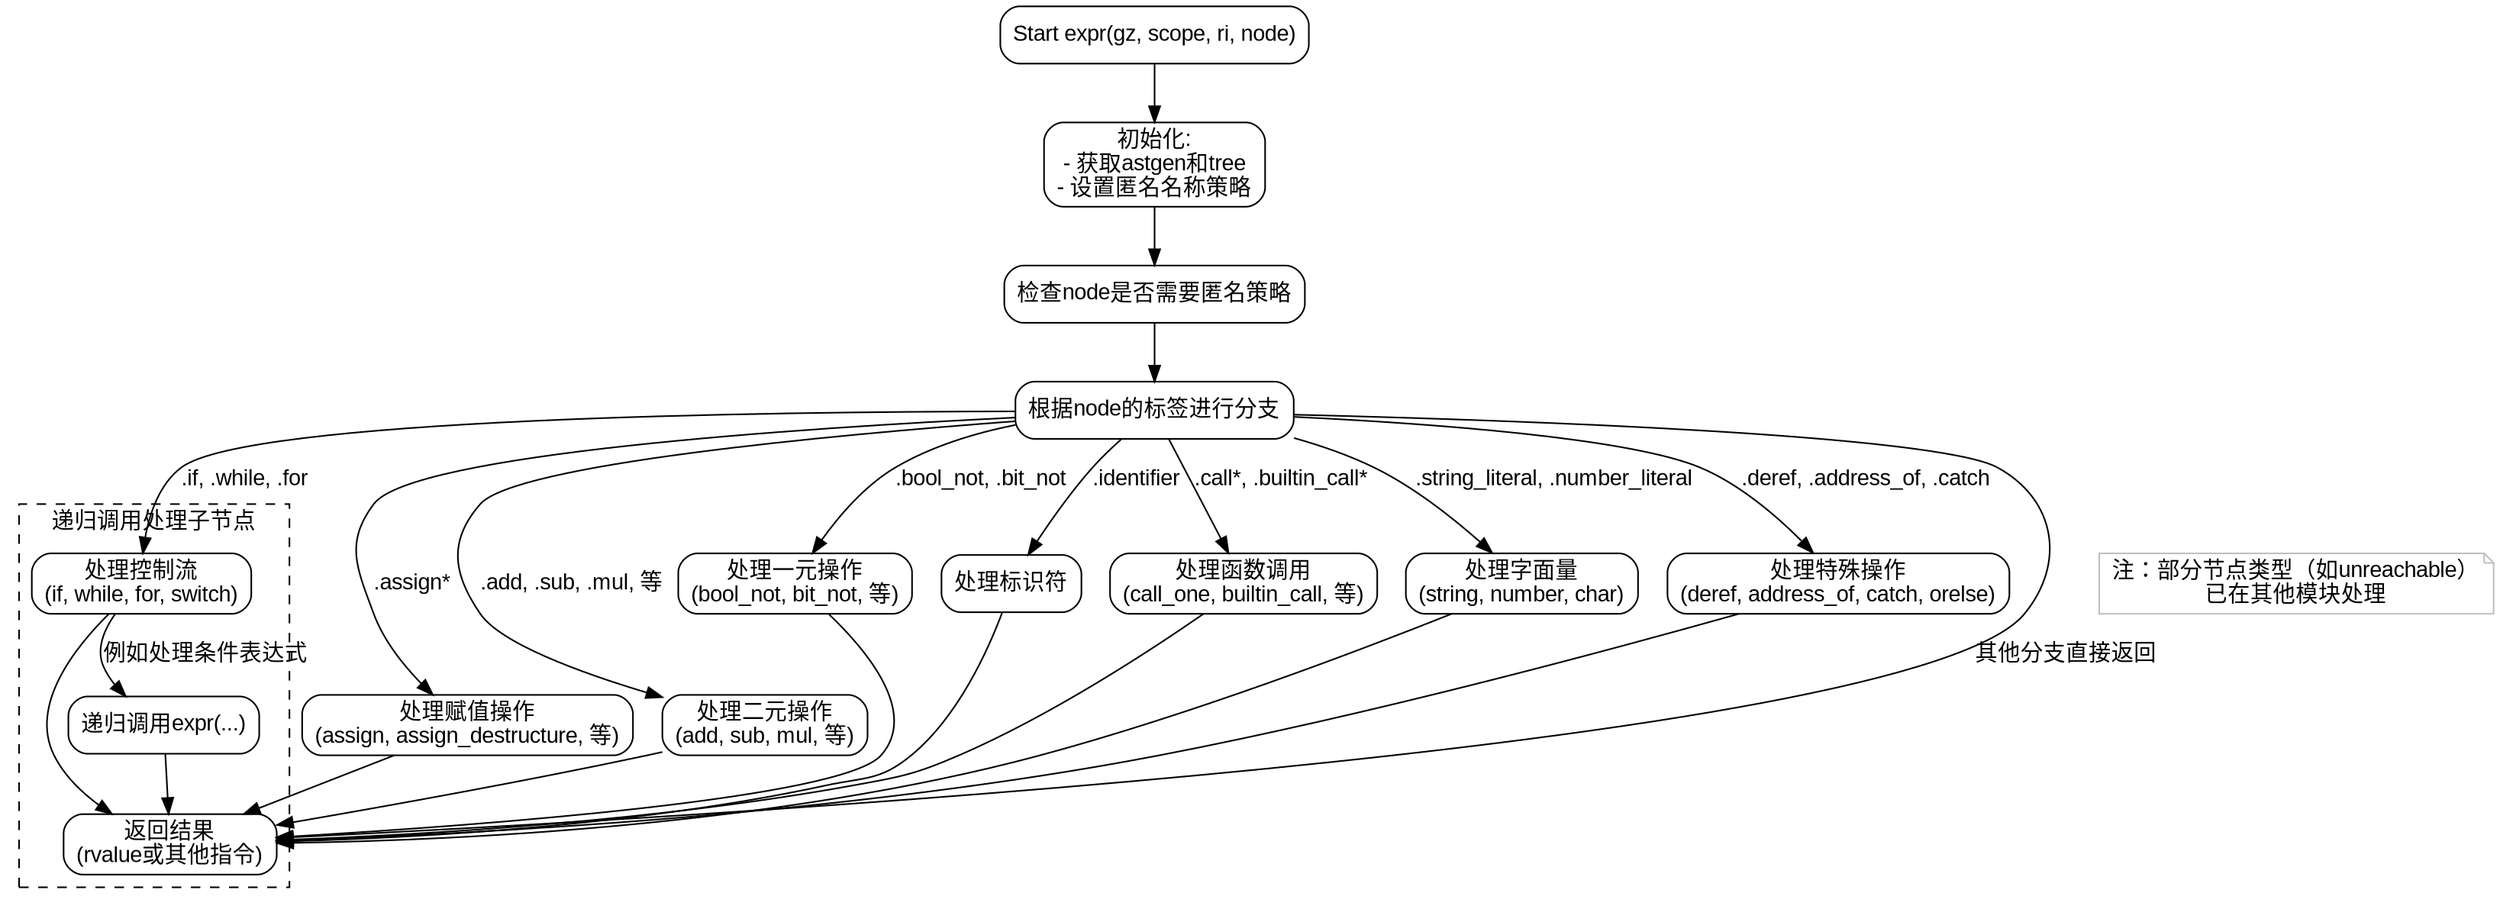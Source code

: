 
digraph flowchart_expr {
    node [shape=rectangle, style="rounded", fontname="Arial"];
    edge [fontname="Arial"];

    start [label="Start expr(gz, scope, ri, node)"];
    init [label="初始化:\n- 获取astgen和tree\n- 设置匿名名称策略"];
    check_node_uses_anon [label="检查node是否需要匿名策略"];
    switch_node_tag [label="根据node的标签进行分支"];
    handle_assign [label="处理赋值操作\n(assign, assign_destructure, 等)"];
    handle_bin_op [label="处理二元操作\n(add, sub, mul, 等)"];
    handle_un_op [label="处理一元操作\n(bool_not, bit_not, 等)"];
    handle_identifier [label="处理标识符"];
    handle_call [label="处理函数调用\n(call_one, builtin_call, 等)"];
    handle_control_flow [label="处理控制流\n(if, while, for, switch)"];
    handle_literals [label="处理字面量\n(string, number, char)"];
    handle_special_ops [label="处理特殊操作\n(deref, address_of, catch, orelse)"];
    return_result [label="返回结果\n(rvalue或其他指令)"];

    start -> init;
    init -> check_node_uses_anon;
    check_node_uses_anon -> switch_node_tag;

    switch_node_tag -> handle_assign [label=".assign*"];
    switch_node_tag -> handle_bin_op [label=".add, .sub, .mul, 等"];
    switch_node_tag -> handle_un_op [label=".bool_not, .bit_not"];
    switch_node_tag -> handle_identifier [label=".identifier"];
    switch_node_tag -> handle_call [label=".call*, .builtin_call*"];
    switch_node_tag -> handle_control_flow [label=".if, .while, .for"];
    switch_node_tag -> handle_literals [label=".string_literal, .number_literal"];
    switch_node_tag -> handle_special_ops [label=".deref, .address_of, .catch"];
    switch_node_tag -> return_result [label="其他分支直接返回"];

    handle_assign -> return_result;
    handle_bin_op -> return_result;
    handle_un_op -> return_result;
    handle_identifier -> return_result;
    handle_call -> return_result;
    handle_control_flow -> return_result;
    handle_literals -> return_result;
    handle_special_ops -> return_result;

    // 递归调用示例
    subgraph cluster_recursion {
        label="递归调用处理子节点";
        style="dashed";
        handle_control_flow -> expr_call [label="例如处理条件表达式"];
        expr_call [label="递归调用expr(...)"];
        expr_call -> return_result;
    }

    // 注释节点
    note [shape=note, label="注：部分节点类型（如unreachable）\n已在其他模块处理", color=grey];
    switch_node_tag -> note [style="invis"];
}
